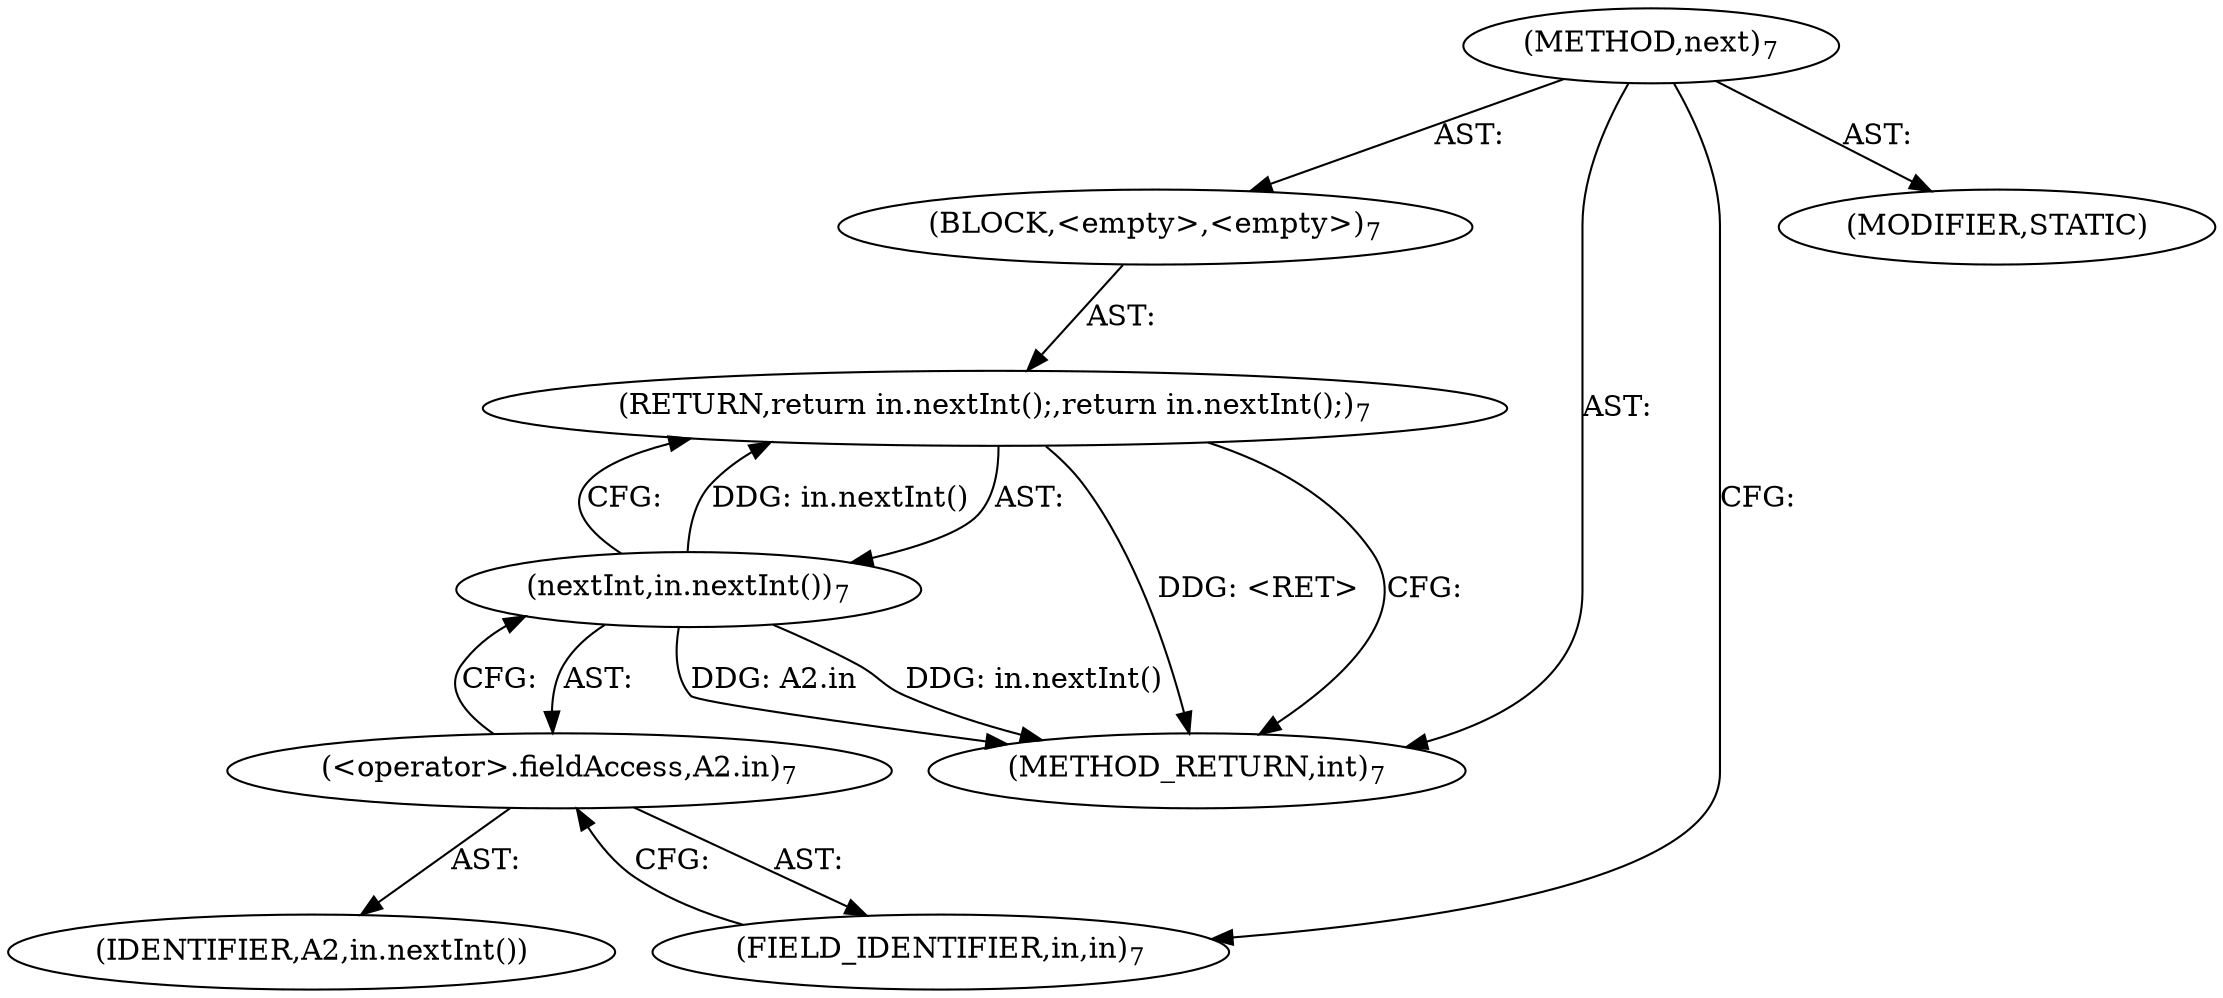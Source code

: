 digraph "next" {  
"19" [label = <(METHOD,next)<SUB>7</SUB>> ]
"20" [label = <(BLOCK,&lt;empty&gt;,&lt;empty&gt;)<SUB>7</SUB>> ]
"21" [label = <(RETURN,return in.nextInt();,return in.nextInt();)<SUB>7</SUB>> ]
"22" [label = <(nextInt,in.nextInt())<SUB>7</SUB>> ]
"23" [label = <(&lt;operator&gt;.fieldAccess,A2.in)<SUB>7</SUB>> ]
"24" [label = <(IDENTIFIER,A2,in.nextInt())> ]
"25" [label = <(FIELD_IDENTIFIER,in,in)<SUB>7</SUB>> ]
"26" [label = <(MODIFIER,STATIC)> ]
"27" [label = <(METHOD_RETURN,int)<SUB>7</SUB>> ]
  "19" -> "20"  [ label = "AST: "] 
  "19" -> "26"  [ label = "AST: "] 
  "19" -> "27"  [ label = "AST: "] 
  "20" -> "21"  [ label = "AST: "] 
  "21" -> "22"  [ label = "AST: "] 
  "22" -> "23"  [ label = "AST: "] 
  "23" -> "24"  [ label = "AST: "] 
  "23" -> "25"  [ label = "AST: "] 
  "21" -> "27"  [ label = "CFG: "] 
  "22" -> "21"  [ label = "CFG: "] 
  "23" -> "22"  [ label = "CFG: "] 
  "25" -> "23"  [ label = "CFG: "] 
  "19" -> "25"  [ label = "CFG: "] 
  "21" -> "27"  [ label = "DDG: &lt;RET&gt;"] 
  "22" -> "27"  [ label = "DDG: A2.in"] 
  "22" -> "27"  [ label = "DDG: in.nextInt()"] 
  "22" -> "21"  [ label = "DDG: in.nextInt()"] 
}

